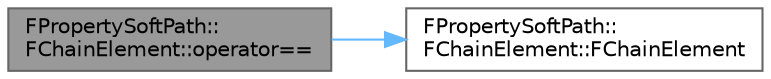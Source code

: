 digraph "FPropertySoftPath::FChainElement::operator=="
{
 // INTERACTIVE_SVG=YES
 // LATEX_PDF_SIZE
  bgcolor="transparent";
  edge [fontname=Helvetica,fontsize=10,labelfontname=Helvetica,labelfontsize=10];
  node [fontname=Helvetica,fontsize=10,shape=box,height=0.2,width=0.4];
  rankdir="LR";
  Node1 [id="Node000001",label="FPropertySoftPath::\lFChainElement::operator==",height=0.2,width=0.4,color="gray40", fillcolor="grey60", style="filled", fontcolor="black",tooltip=" "];
  Node1 -> Node2 [id="edge1_Node000001_Node000002",color="steelblue1",style="solid",tooltip=" "];
  Node2 [id="Node000002",label="FPropertySoftPath::\lFChainElement::FChainElement",height=0.2,width=0.4,color="grey40", fillcolor="white", style="filled",URL="$d4/d0b/structFPropertySoftPath_1_1FChainElement.html#a554c6ba4d1ddb2a13b2bf260cfdc989a",tooltip=" "];
}
